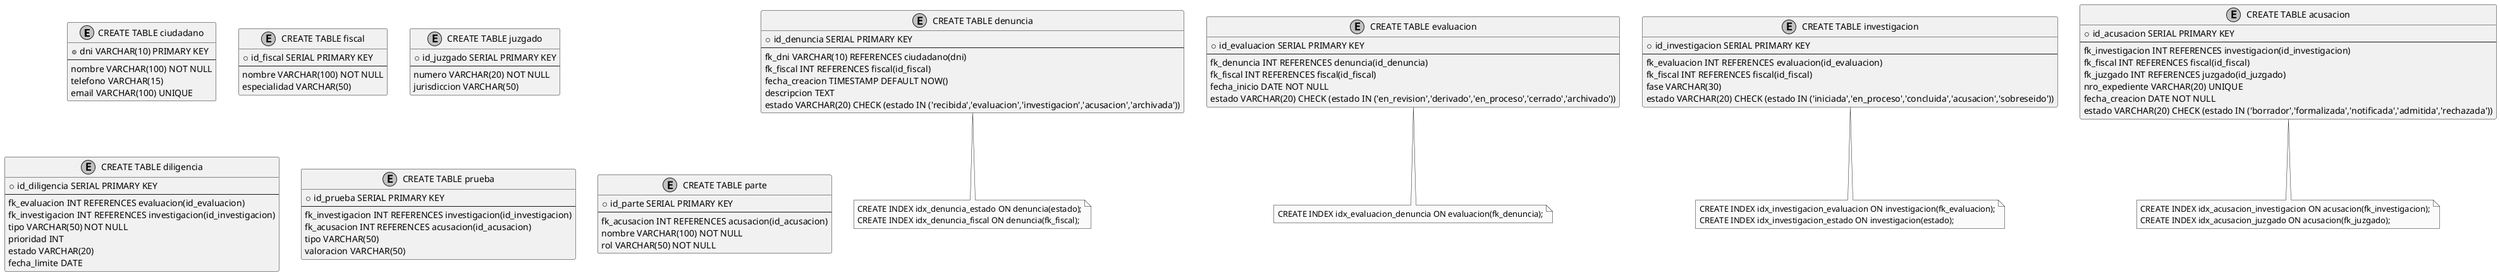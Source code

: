 @startuml
skinparam monochrome true
skinparam ddlForeignKey line:1;text:italic

entity "CREATE TABLE ciudadano" as ciudadano {
  + dni VARCHAR(10) PRIMARY KEY
  --
  nombre VARCHAR(100) NOT NULL
  telefono VARCHAR(15)
  email VARCHAR(100) UNIQUE
}

entity "CREATE TABLE fiscal" as fiscal {
  + id_fiscal SERIAL PRIMARY KEY
  --
  nombre VARCHAR(100) NOT NULL
  especialidad VARCHAR(50)
}

entity "CREATE TABLE juzgado" as juzgado {
  + id_juzgado SERIAL PRIMARY KEY
  --
  numero VARCHAR(20) NOT NULL
  jurisdiccion VARCHAR(50)
}

entity "CREATE TABLE denuncia" as denuncia {
  + id_denuncia SERIAL PRIMARY KEY
  --
  fk_dni VARCHAR(10) REFERENCES ciudadano(dni)
  fk_fiscal INT REFERENCES fiscal(id_fiscal)
  fecha_creacion TIMESTAMP DEFAULT NOW()
  descripcion TEXT
  estado VARCHAR(20) CHECK (estado IN ('recibida','evaluacion','investigacion','acusacion','archivada'))
}

entity "CREATE TABLE evaluacion" as evaluacion {
  + id_evaluacion SERIAL PRIMARY KEY
  --
  fk_denuncia INT REFERENCES denuncia(id_denuncia)
  fk_fiscal INT REFERENCES fiscal(id_fiscal)
  fecha_inicio DATE NOT NULL
  estado VARCHAR(20) CHECK (estado IN ('en_revision','derivado','en_proceso','cerrado','archivado'))
}

entity "CREATE TABLE investigacion" as investigacion {
  + id_investigacion SERIAL PRIMARY KEY
  --
  fk_evaluacion INT REFERENCES evaluacion(id_evaluacion)
  fk_fiscal INT REFERENCES fiscal(id_fiscal)
  fase VARCHAR(30)
  estado VARCHAR(20) CHECK (estado IN ('iniciada','en_proceso','concluida','acusacion','sobreseido'))
}

entity "CREATE TABLE diligencia" as diligencia {
  + id_diligencia SERIAL PRIMARY KEY
  --
  fk_evaluacion INT REFERENCES evaluacion(id_evaluacion)
  fk_investigacion INT REFERENCES investigacion(id_investigacion)
  tipo VARCHAR(50) NOT NULL
  prioridad INT
  estado VARCHAR(20)
  fecha_limite DATE
}

entity "CREATE TABLE acusacion" as acusacion {
  + id_acusacion SERIAL PRIMARY KEY
  --
  fk_investigacion INT REFERENCES investigacion(id_investigacion)
  fk_fiscal INT REFERENCES fiscal(id_fiscal)
  fk_juzgado INT REFERENCES juzgado(id_juzgado)
  nro_expediente VARCHAR(20) UNIQUE
  fecha_creacion DATE NOT NULL
  estado VARCHAR(20) CHECK (estado IN ('borrador','formalizada','notificada','admitida','rechazada'))
}

entity "CREATE TABLE prueba" as prueba {
  + id_prueba SERIAL PRIMARY KEY
  --
  fk_investigacion INT REFERENCES investigacion(id_investigacion)
  fk_acusacion INT REFERENCES acusacion(id_acusacion)
  tipo VARCHAR(50)
  valoracion VARCHAR(50)
}

entity "CREATE TABLE parte" as parte {
  + id_parte SERIAL PRIMARY KEY
  --
  fk_acusacion INT REFERENCES acusacion(id_acusacion)
  nombre VARCHAR(100) NOT NULL
  rol VARCHAR(50) NOT NULL
}

note bottom of denuncia
  CREATE INDEX idx_denuncia_estado ON denuncia(estado);
  CREATE INDEX idx_denuncia_fiscal ON denuncia(fk_fiscal);
end note

note bottom of evaluacion
  CREATE INDEX idx_evaluacion_denuncia ON evaluacion(fk_denuncia);
end note

note bottom of investigacion
  CREATE INDEX idx_investigacion_evaluacion ON investigacion(fk_evaluacion);
  CREATE INDEX idx_investigacion_estado ON investigacion(estado);
end note

note bottom of acusacion
  CREATE INDEX idx_acusacion_investigacion ON acusacion(fk_investigacion);
  CREATE INDEX idx_acusacion_juzgado ON acusacion(fk_juzgado);
end note
@enduml